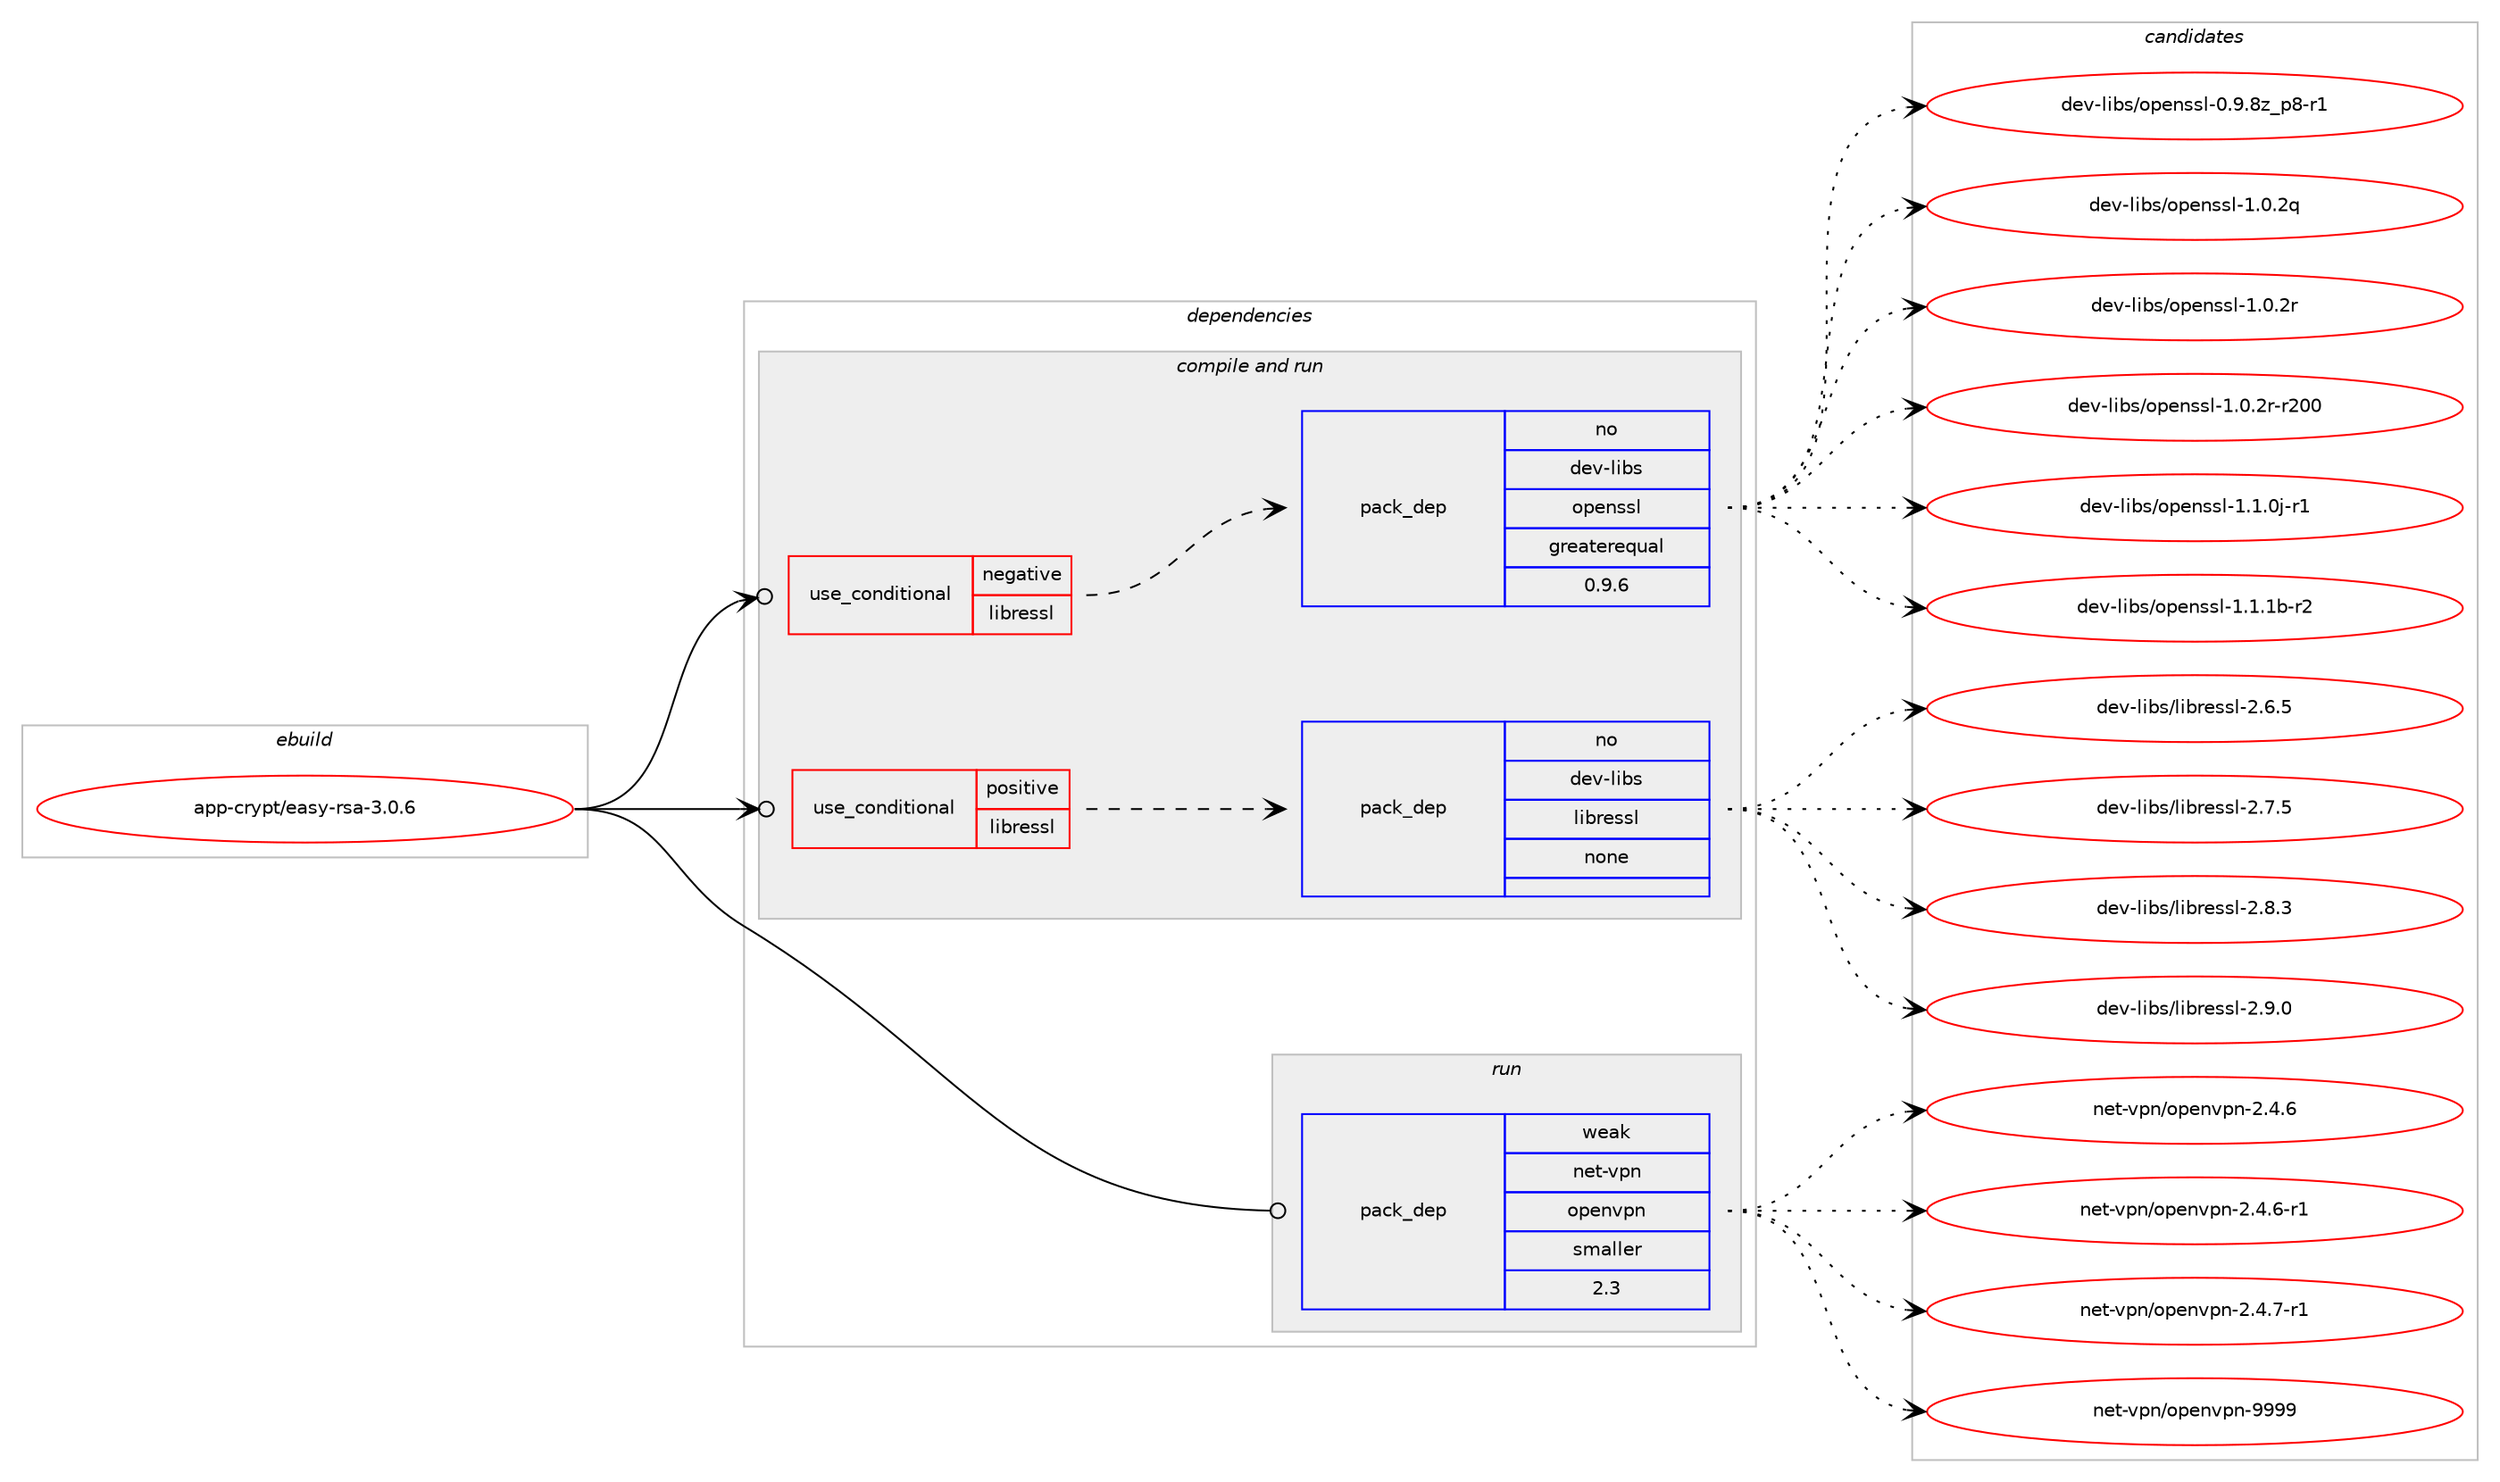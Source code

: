 digraph prolog {

# *************
# Graph options
# *************

newrank=true;
concentrate=true;
compound=true;
graph [rankdir=LR,fontname=Helvetica,fontsize=10,ranksep=1.5];#, ranksep=2.5, nodesep=0.2];
edge  [arrowhead=vee];
node  [fontname=Helvetica,fontsize=10];

# **********
# The ebuild
# **********

subgraph cluster_leftcol {
color=gray;
rank=same;
label=<<i>ebuild</i>>;
id [label="app-crypt/easy-rsa-3.0.6", color=red, width=4, href="../app-crypt/easy-rsa-3.0.6.svg"];
}

# ****************
# The dependencies
# ****************

subgraph cluster_midcol {
color=gray;
label=<<i>dependencies</i>>;
subgraph cluster_compile {
fillcolor="#eeeeee";
style=filled;
label=<<i>compile</i>>;
}
subgraph cluster_compileandrun {
fillcolor="#eeeeee";
style=filled;
label=<<i>compile and run</i>>;
subgraph cond347605 {
dependency1275356 [label=<<TABLE BORDER="0" CELLBORDER="1" CELLSPACING="0" CELLPADDING="4"><TR><TD ROWSPAN="3" CELLPADDING="10">use_conditional</TD></TR><TR><TD>negative</TD></TR><TR><TD>libressl</TD></TR></TABLE>>, shape=none, color=red];
subgraph pack907946 {
dependency1275357 [label=<<TABLE BORDER="0" CELLBORDER="1" CELLSPACING="0" CELLPADDING="4" WIDTH="220"><TR><TD ROWSPAN="6" CELLPADDING="30">pack_dep</TD></TR><TR><TD WIDTH="110">no</TD></TR><TR><TD>dev-libs</TD></TR><TR><TD>openssl</TD></TR><TR><TD>greaterequal</TD></TR><TR><TD>0.9.6</TD></TR></TABLE>>, shape=none, color=blue];
}
dependency1275356:e -> dependency1275357:w [weight=20,style="dashed",arrowhead="vee"];
}
id:e -> dependency1275356:w [weight=20,style="solid",arrowhead="odotvee"];
subgraph cond347606 {
dependency1275358 [label=<<TABLE BORDER="0" CELLBORDER="1" CELLSPACING="0" CELLPADDING="4"><TR><TD ROWSPAN="3" CELLPADDING="10">use_conditional</TD></TR><TR><TD>positive</TD></TR><TR><TD>libressl</TD></TR></TABLE>>, shape=none, color=red];
subgraph pack907947 {
dependency1275359 [label=<<TABLE BORDER="0" CELLBORDER="1" CELLSPACING="0" CELLPADDING="4" WIDTH="220"><TR><TD ROWSPAN="6" CELLPADDING="30">pack_dep</TD></TR><TR><TD WIDTH="110">no</TD></TR><TR><TD>dev-libs</TD></TR><TR><TD>libressl</TD></TR><TR><TD>none</TD></TR><TR><TD></TD></TR></TABLE>>, shape=none, color=blue];
}
dependency1275358:e -> dependency1275359:w [weight=20,style="dashed",arrowhead="vee"];
}
id:e -> dependency1275358:w [weight=20,style="solid",arrowhead="odotvee"];
}
subgraph cluster_run {
fillcolor="#eeeeee";
style=filled;
label=<<i>run</i>>;
subgraph pack907948 {
dependency1275360 [label=<<TABLE BORDER="0" CELLBORDER="1" CELLSPACING="0" CELLPADDING="4" WIDTH="220"><TR><TD ROWSPAN="6" CELLPADDING="30">pack_dep</TD></TR><TR><TD WIDTH="110">weak</TD></TR><TR><TD>net-vpn</TD></TR><TR><TD>openvpn</TD></TR><TR><TD>smaller</TD></TR><TR><TD>2.3</TD></TR></TABLE>>, shape=none, color=blue];
}
id:e -> dependency1275360:w [weight=20,style="solid",arrowhead="odot"];
}
}

# **************
# The candidates
# **************

subgraph cluster_choices {
rank=same;
color=gray;
label=<<i>candidates</i>>;

subgraph choice907946 {
color=black;
nodesep=1;
choice10010111845108105981154711111210111011511510845484657465612295112564511449 [label="dev-libs/openssl-0.9.8z_p8-r1", color=red, width=4,href="../dev-libs/openssl-0.9.8z_p8-r1.svg"];
choice100101118451081059811547111112101110115115108454946484650113 [label="dev-libs/openssl-1.0.2q", color=red, width=4,href="../dev-libs/openssl-1.0.2q.svg"];
choice100101118451081059811547111112101110115115108454946484650114 [label="dev-libs/openssl-1.0.2r", color=red, width=4,href="../dev-libs/openssl-1.0.2r.svg"];
choice10010111845108105981154711111210111011511510845494648465011445114504848 [label="dev-libs/openssl-1.0.2r-r200", color=red, width=4,href="../dev-libs/openssl-1.0.2r-r200.svg"];
choice1001011184510810598115471111121011101151151084549464946481064511449 [label="dev-libs/openssl-1.1.0j-r1", color=red, width=4,href="../dev-libs/openssl-1.1.0j-r1.svg"];
choice100101118451081059811547111112101110115115108454946494649984511450 [label="dev-libs/openssl-1.1.1b-r2", color=red, width=4,href="../dev-libs/openssl-1.1.1b-r2.svg"];
dependency1275357:e -> choice10010111845108105981154711111210111011511510845484657465612295112564511449:w [style=dotted,weight="100"];
dependency1275357:e -> choice100101118451081059811547111112101110115115108454946484650113:w [style=dotted,weight="100"];
dependency1275357:e -> choice100101118451081059811547111112101110115115108454946484650114:w [style=dotted,weight="100"];
dependency1275357:e -> choice10010111845108105981154711111210111011511510845494648465011445114504848:w [style=dotted,weight="100"];
dependency1275357:e -> choice1001011184510810598115471111121011101151151084549464946481064511449:w [style=dotted,weight="100"];
dependency1275357:e -> choice100101118451081059811547111112101110115115108454946494649984511450:w [style=dotted,weight="100"];
}
subgraph choice907947 {
color=black;
nodesep=1;
choice10010111845108105981154710810598114101115115108455046544653 [label="dev-libs/libressl-2.6.5", color=red, width=4,href="../dev-libs/libressl-2.6.5.svg"];
choice10010111845108105981154710810598114101115115108455046554653 [label="dev-libs/libressl-2.7.5", color=red, width=4,href="../dev-libs/libressl-2.7.5.svg"];
choice10010111845108105981154710810598114101115115108455046564651 [label="dev-libs/libressl-2.8.3", color=red, width=4,href="../dev-libs/libressl-2.8.3.svg"];
choice10010111845108105981154710810598114101115115108455046574648 [label="dev-libs/libressl-2.9.0", color=red, width=4,href="../dev-libs/libressl-2.9.0.svg"];
dependency1275359:e -> choice10010111845108105981154710810598114101115115108455046544653:w [style=dotted,weight="100"];
dependency1275359:e -> choice10010111845108105981154710810598114101115115108455046554653:w [style=dotted,weight="100"];
dependency1275359:e -> choice10010111845108105981154710810598114101115115108455046564651:w [style=dotted,weight="100"];
dependency1275359:e -> choice10010111845108105981154710810598114101115115108455046574648:w [style=dotted,weight="100"];
}
subgraph choice907948 {
color=black;
nodesep=1;
choice1101011164511811211047111112101110118112110455046524654 [label="net-vpn/openvpn-2.4.6", color=red, width=4,href="../net-vpn/openvpn-2.4.6.svg"];
choice11010111645118112110471111121011101181121104550465246544511449 [label="net-vpn/openvpn-2.4.6-r1", color=red, width=4,href="../net-vpn/openvpn-2.4.6-r1.svg"];
choice11010111645118112110471111121011101181121104550465246554511449 [label="net-vpn/openvpn-2.4.7-r1", color=red, width=4,href="../net-vpn/openvpn-2.4.7-r1.svg"];
choice11010111645118112110471111121011101181121104557575757 [label="net-vpn/openvpn-9999", color=red, width=4,href="../net-vpn/openvpn-9999.svg"];
dependency1275360:e -> choice1101011164511811211047111112101110118112110455046524654:w [style=dotted,weight="100"];
dependency1275360:e -> choice11010111645118112110471111121011101181121104550465246544511449:w [style=dotted,weight="100"];
dependency1275360:e -> choice11010111645118112110471111121011101181121104550465246554511449:w [style=dotted,weight="100"];
dependency1275360:e -> choice11010111645118112110471111121011101181121104557575757:w [style=dotted,weight="100"];
}
}

}
